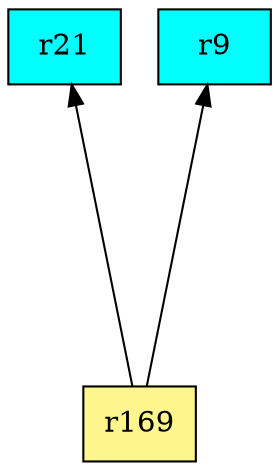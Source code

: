 digraph G {
rankdir=BT;ranksep="2.0";
"r169" [shape=record,fillcolor=khaki1,style=filled,label="{r169}"];
"r21" [shape=record,fillcolor=cyan,style=filled,label="{r21}"];
"r9" [shape=record,fillcolor=cyan,style=filled,label="{r9}"];
"r169" -> "r9"
"r169" -> "r21"
}